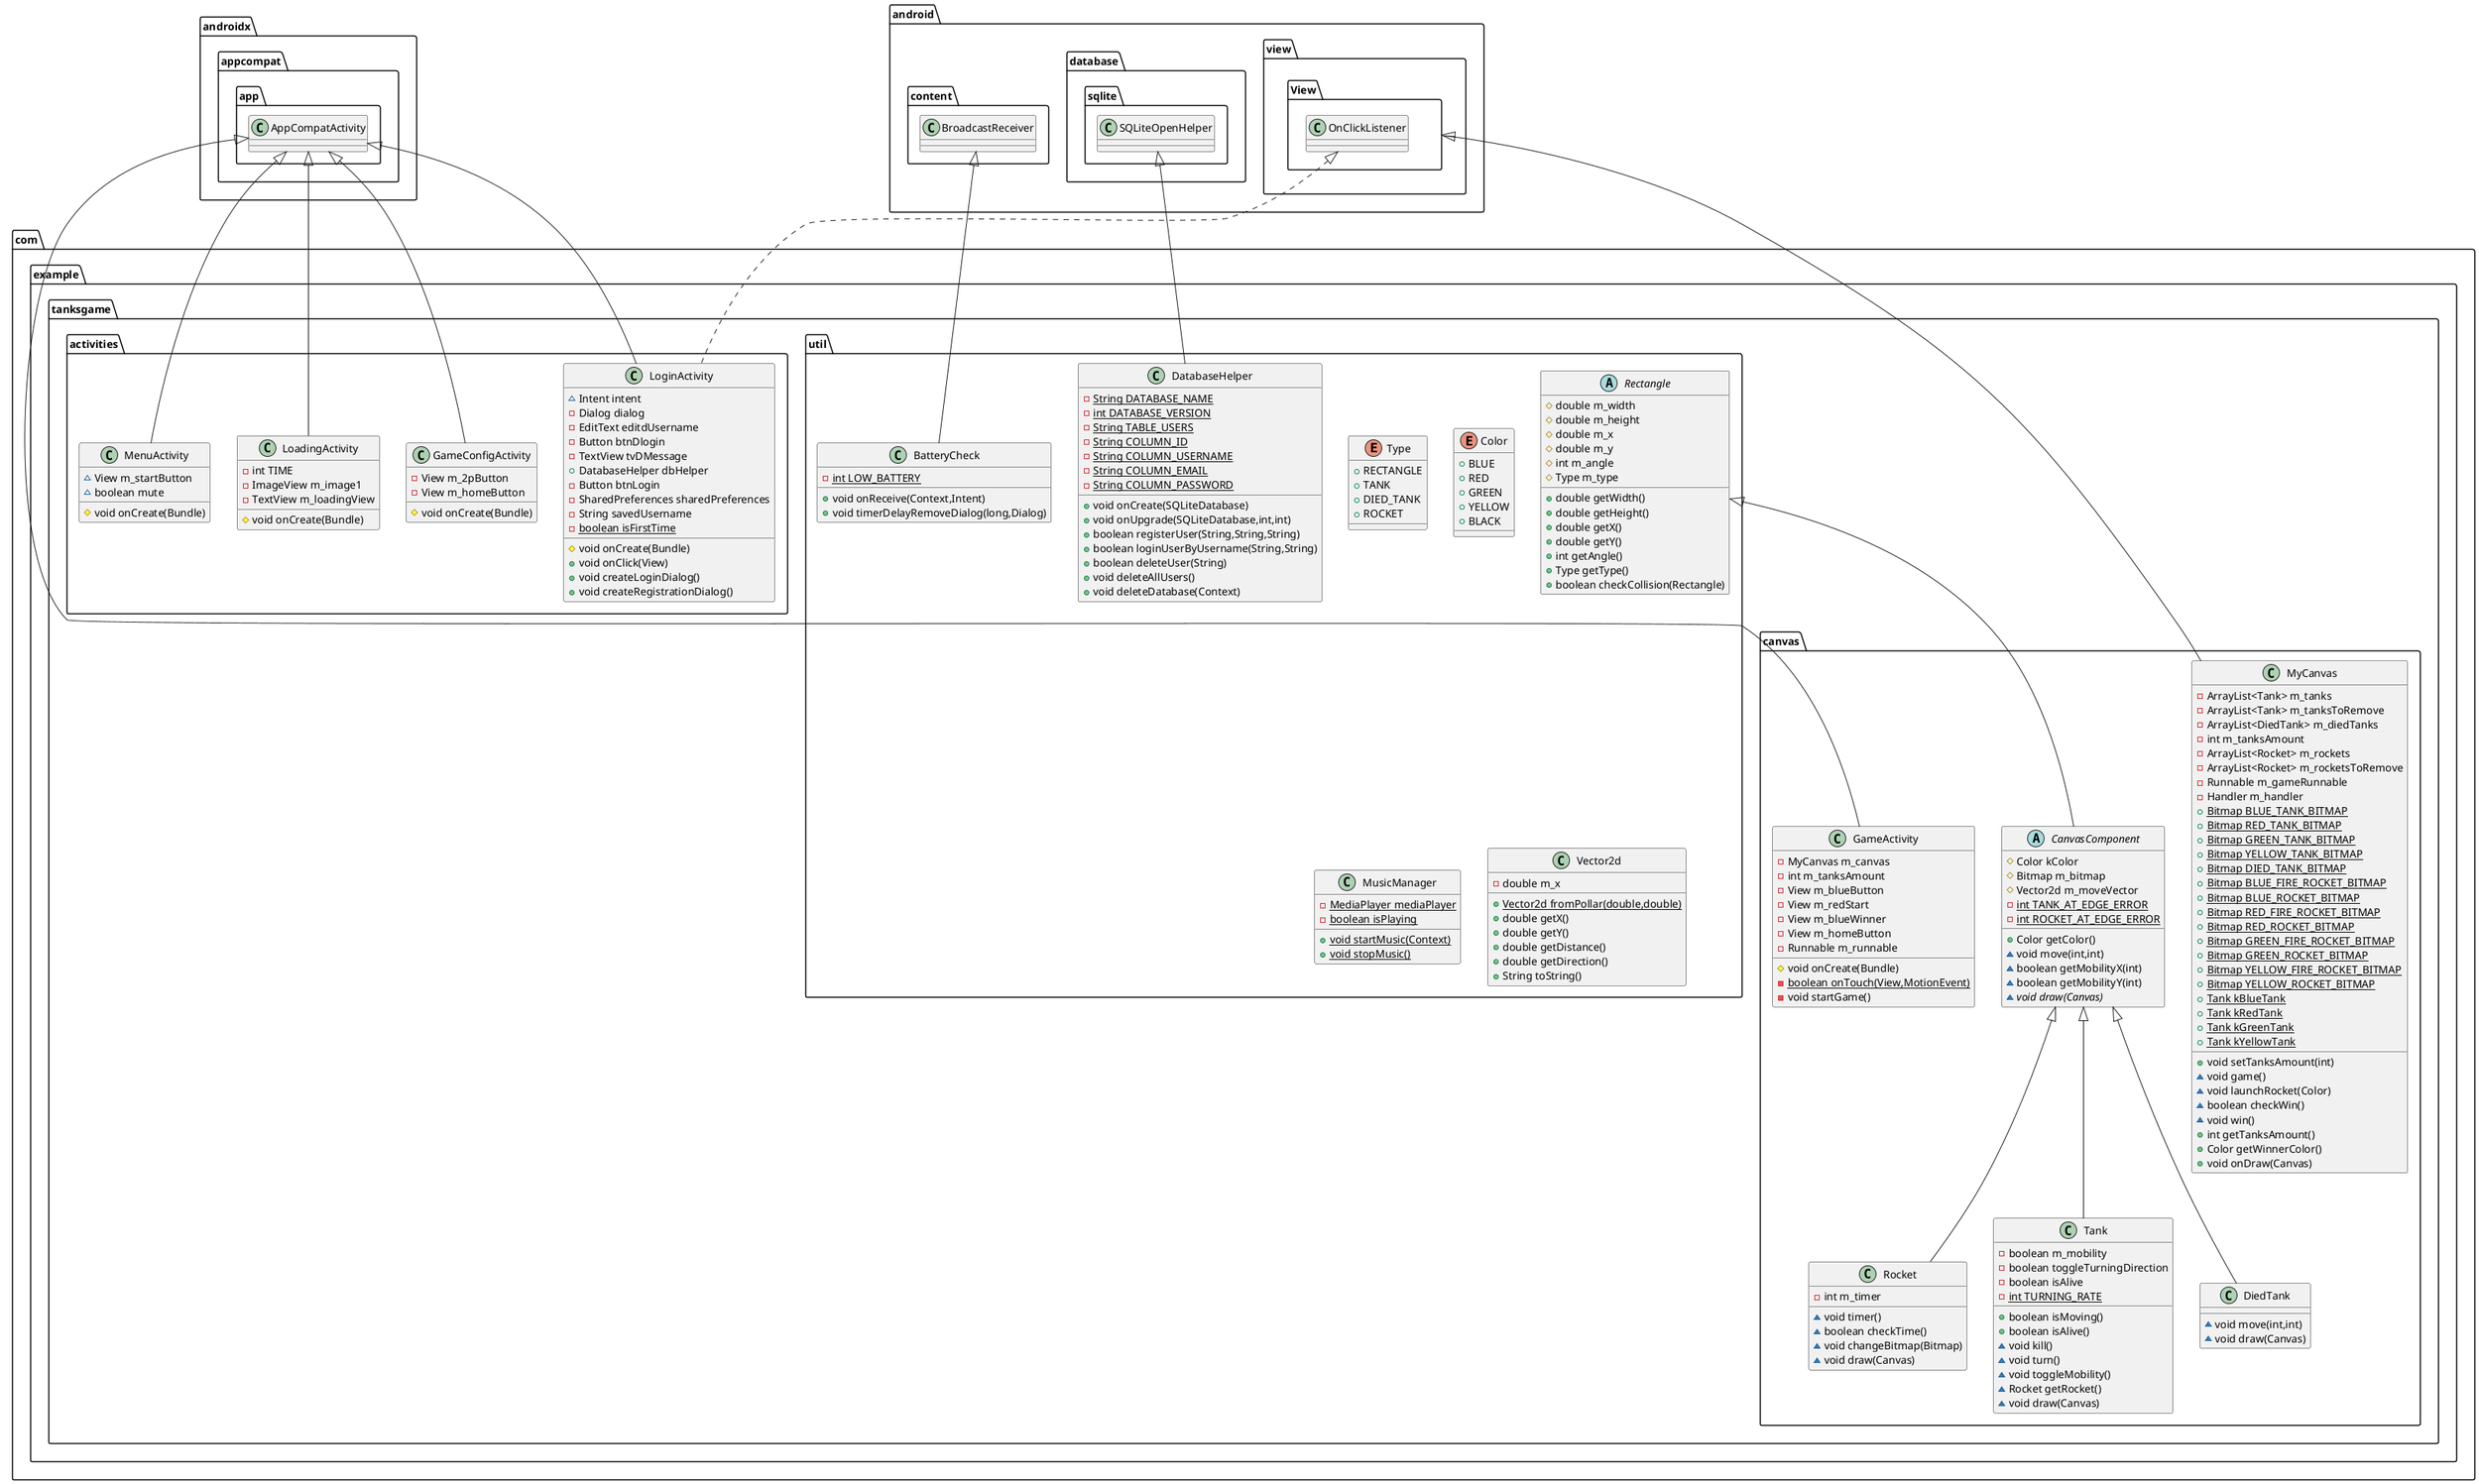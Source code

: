 @startuml
class com.example.tanksgame.canvas.Rocket {
- int m_timer
~ void timer()
~ boolean checkTime()
~ void changeBitmap(Bitmap)
~ void draw(Canvas)
}


class com.example.tanksgame.canvas.Tank {
- boolean m_mobility
- boolean toggleTurningDirection
- boolean isAlive
- {static} int TURNING_RATE
+ boolean isMoving()
+ boolean isAlive()
~ void kill()
~ void turn()
~ void toggleMobility()
~ Rocket getRocket()
~ void draw(Canvas)
}


class com.example.tanksgame.activities.MenuActivity {
~ View m_startButton
~ boolean mute
# void onCreate(Bundle)
}


abstract class com.example.tanksgame.util.Rectangle {
# double m_width
# double m_height
# double m_x
# double m_y
# int m_angle
# Type m_type
+ double getWidth()
+ double getHeight()
+ double getX()
+ double getY()
+ int getAngle()
+ Type getType()
+ boolean checkCollision(Rectangle)
}


enum com.example.tanksgame.util.Type {
+  RECTANGLE
+  TANK
+  DIED_TANK
+  ROCKET
}

class com.example.tanksgame.canvas.GameActivity {
- MyCanvas m_canvas
- int m_tanksAmount
- View m_blueButton
- View m_redStart
- View m_blueWinner
- View m_homeButton
- Runnable m_runnable
# void onCreate(Bundle)
- {static} boolean onTouch(View,MotionEvent)
- void startGame()
}


class com.example.tanksgame.util.BatteryCheck {
- {static} int LOW_BATTERY
+ void onReceive(Context,Intent)
+ void timerDelayRemoveDialog(long,Dialog)
}


class com.example.tanksgame.canvas.DiedTank {
~ void move(int,int)
~ void draw(Canvas)
}

abstract class com.example.tanksgame.canvas.CanvasComponent {
# Color kColor
# Bitmap m_bitmap
# Vector2d m_moveVector
- {static} int TANK_AT_EDGE_ERROR
- {static} int ROCKET_AT_EDGE_ERROR
+ Color getColor()
~ void move(int,int)
~ boolean getMobilityX(int)
~ boolean getMobilityY(int)
~ {abstract}void draw(Canvas)
}


enum com.example.tanksgame.util.Color {
+  BLUE
+  RED
+  GREEN
+  YELLOW
+  BLACK
}

class com.example.tanksgame.activities.GameConfigActivity {
- View m_2pButton
- View m_homeButton
# void onCreate(Bundle)
}


class com.example.tanksgame.util.MusicManager {
- {static} MediaPlayer mediaPlayer
- {static} boolean isPlaying
+ {static} void startMusic(Context)
+ {static} void stopMusic()
}


class com.example.tanksgame.util.Vector2d {
- double m_x
+ {static} Vector2d fromPollar(double,double)
+ double getX()
+ double getY()
+ double getDistance()
+ double getDirection()
+ String toString()
}


class com.example.tanksgame.activities.LoadingActivity {
- int TIME
- ImageView m_image1
- TextView m_loadingView
# void onCreate(Bundle)
}


class com.example.tanksgame.util.DatabaseHelper {
- {static} String DATABASE_NAME
- {static} int DATABASE_VERSION
- {static} String TABLE_USERS
- {static} String COLUMN_ID
- {static} String COLUMN_USERNAME
- {static} String COLUMN_EMAIL
- {static} String COLUMN_PASSWORD
+ void onCreate(SQLiteDatabase)
+ void onUpgrade(SQLiteDatabase,int,int)
+ boolean registerUser(String,String,String)
+ boolean loginUserByUsername(String,String)
+ boolean deleteUser(String)
+ void deleteAllUsers()
+ void deleteDatabase(Context)
}


class com.example.tanksgame.activities.LoginActivity {
~ Intent intent
- Dialog dialog
- EditText editdUsername
- Button btnDlogin
- TextView tvDMessage
+ DatabaseHelper dbHelper
- Button btnLogin
- SharedPreferences sharedPreferences
- String savedUsername
- {static} boolean isFirstTime
# void onCreate(Bundle)
+ void onClick(View)
+ void createLoginDialog()
+ void createRegistrationDialog()
}


class com.example.tanksgame.canvas.MyCanvas {
- ArrayList<Tank> m_tanks
- ArrayList<Tank> m_tanksToRemove
- ArrayList<DiedTank> m_diedTanks
- int m_tanksAmount
- ArrayList<Rocket> m_rockets
- ArrayList<Rocket> m_rocketsToRemove
- Runnable m_gameRunnable
- Handler m_handler
+ {static} Bitmap BLUE_TANK_BITMAP
+ {static} Bitmap RED_TANK_BITMAP
+ {static} Bitmap GREEN_TANK_BITMAP
+ {static} Bitmap YELLOW_TANK_BITMAP
+ {static} Bitmap DIED_TANK_BITMAP
+ {static} Bitmap BLUE_FIRE_ROCKET_BITMAP
+ {static} Bitmap BLUE_ROCKET_BITMAP
+ {static} Bitmap RED_FIRE_ROCKET_BITMAP
+ {static} Bitmap RED_ROCKET_BITMAP
+ {static} Bitmap GREEN_FIRE_ROCKET_BITMAP
+ {static} Bitmap GREEN_ROCKET_BITMAP
+ {static} Bitmap YELLOW_FIRE_ROCKET_BITMAP
+ {static} Bitmap YELLOW_ROCKET_BITMAP
+ {static} Tank kBlueTank
+ {static} Tank kRedTank
+ {static} Tank kGreenTank
+ {static} Tank kYellowTank
+ void setTanksAmount(int)
~ void game()
~ void launchRocket(Color)
~ boolean checkWin()
~ void win()
+ int getTanksAmount()
+ Color getWinnerColor()
+ void onDraw(Canvas)
}




com.example.tanksgame.canvas.CanvasComponent <|-- com.example.tanksgame.canvas.Rocket
com.example.tanksgame.canvas.CanvasComponent <|-- com.example.tanksgame.canvas.Tank
androidx.appcompat.app.AppCompatActivity <|-- com.example.tanksgame.activities.MenuActivity
androidx.appcompat.app.AppCompatActivity <|-- com.example.tanksgame.canvas.GameActivity
android.content.BroadcastReceiver <|-- com.example.tanksgame.util.BatteryCheck
com.example.tanksgame.canvas.CanvasComponent <|-- com.example.tanksgame.canvas.DiedTank
com.example.tanksgame.util.Rectangle <|-- com.example.tanksgame.canvas.CanvasComponent
androidx.appcompat.app.AppCompatActivity <|-- com.example.tanksgame.activities.GameConfigActivity
androidx.appcompat.app.AppCompatActivity <|-- com.example.tanksgame.activities.LoadingActivity
android.database.sqlite.SQLiteOpenHelper <|-- com.example.tanksgame.util.DatabaseHelper
android.view.View.OnClickListener <|.. com.example.tanksgame.activities.LoginActivity
androidx.appcompat.app.AppCompatActivity <|-- com.example.tanksgame.activities.LoginActivity
android.view.View <|-- com.example.tanksgame.canvas.MyCanvas
@enduml